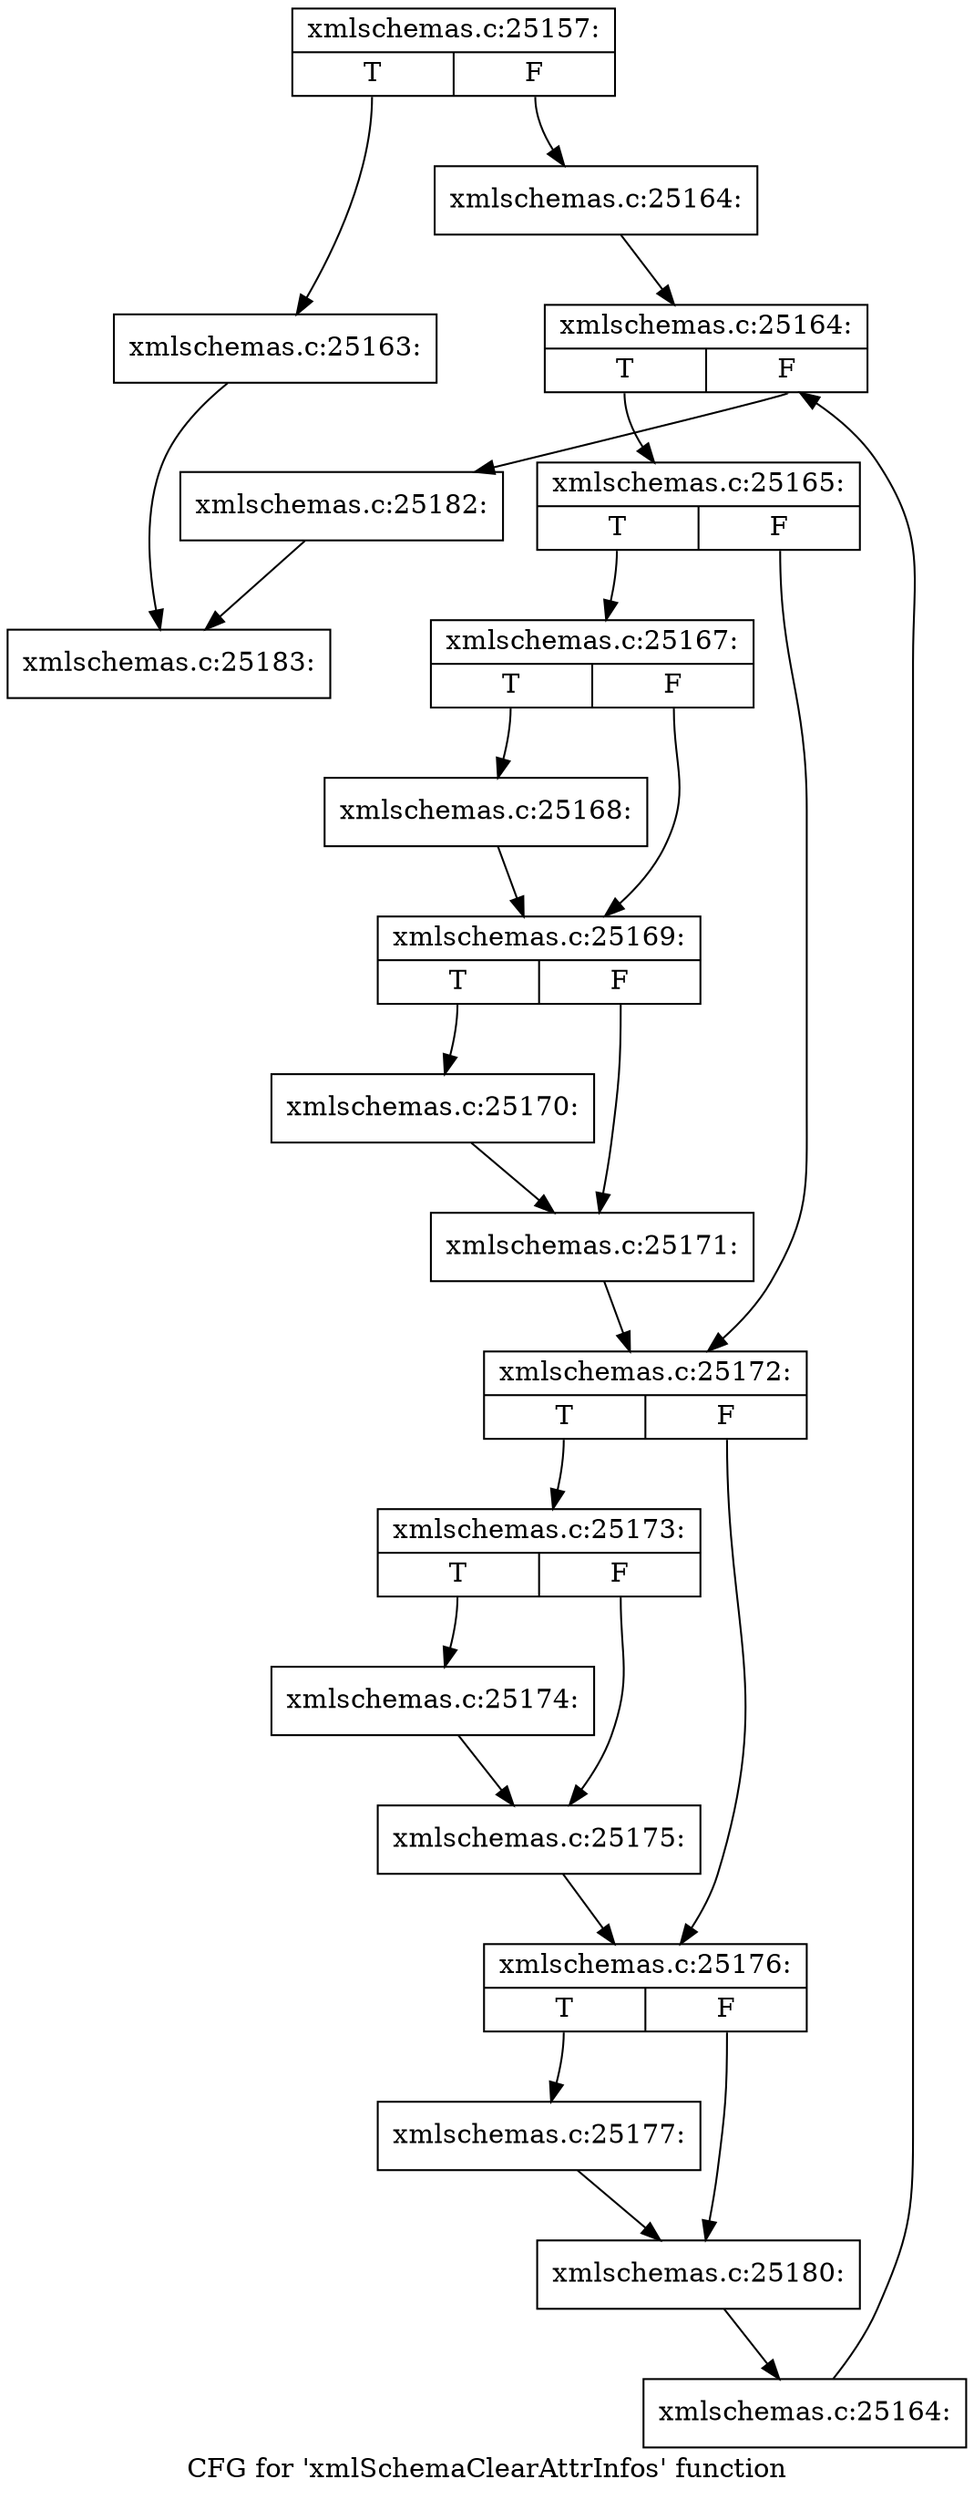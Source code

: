 digraph "CFG for 'xmlSchemaClearAttrInfos' function" {
	label="CFG for 'xmlSchemaClearAttrInfos' function";

	Node0x545f8a0 [shape=record,label="{xmlschemas.c:25157:|{<s0>T|<s1>F}}"];
	Node0x545f8a0:s0 -> Node0x545fde0;
	Node0x545f8a0:s1 -> Node0x545fe30;
	Node0x545fde0 [shape=record,label="{xmlschemas.c:25163:}"];
	Node0x545fde0 -> Node0x5462590;
	Node0x545fe30 [shape=record,label="{xmlschemas.c:25164:}"];
	Node0x545fe30 -> Node0x54633b0;
	Node0x54633b0 [shape=record,label="{xmlschemas.c:25164:|{<s0>T|<s1>F}}"];
	Node0x54633b0:s0 -> Node0x5463690;
	Node0x54633b0:s1 -> Node0x5463210;
	Node0x5463690 [shape=record,label="{xmlschemas.c:25165:|{<s0>T|<s1>F}}"];
	Node0x5463690:s0 -> Node0x5463f00;
	Node0x5463690:s1 -> Node0x5463f50;
	Node0x5463f00 [shape=record,label="{xmlschemas.c:25167:|{<s0>T|<s1>F}}"];
	Node0x5463f00:s0 -> Node0x5464460;
	Node0x5463f00:s1 -> Node0x54644b0;
	Node0x5464460 [shape=record,label="{xmlschemas.c:25168:}"];
	Node0x5464460 -> Node0x54644b0;
	Node0x54644b0 [shape=record,label="{xmlschemas.c:25169:|{<s0>T|<s1>F}}"];
	Node0x54644b0:s0 -> Node0x5464cf0;
	Node0x54644b0:s1 -> Node0x5464d40;
	Node0x5464cf0 [shape=record,label="{xmlschemas.c:25170:}"];
	Node0x5464cf0 -> Node0x5464d40;
	Node0x5464d40 [shape=record,label="{xmlschemas.c:25171:}"];
	Node0x5464d40 -> Node0x5463f50;
	Node0x5463f50 [shape=record,label="{xmlschemas.c:25172:|{<s0>T|<s1>F}}"];
	Node0x5463f50:s0 -> Node0x54655f0;
	Node0x5463f50:s1 -> Node0x5465640;
	Node0x54655f0 [shape=record,label="{xmlschemas.c:25173:|{<s0>T|<s1>F}}"];
	Node0x54655f0:s0 -> Node0x5465ad0;
	Node0x54655f0:s1 -> Node0x5465b20;
	Node0x5465ad0 [shape=record,label="{xmlschemas.c:25174:}"];
	Node0x5465ad0 -> Node0x5465b20;
	Node0x5465b20 [shape=record,label="{xmlschemas.c:25175:}"];
	Node0x5465b20 -> Node0x5465640;
	Node0x5465640 [shape=record,label="{xmlschemas.c:25176:|{<s0>T|<s1>F}}"];
	Node0x5465640:s0 -> Node0x5466450;
	Node0x5465640:s1 -> Node0x54664a0;
	Node0x5466450 [shape=record,label="{xmlschemas.c:25177:}"];
	Node0x5466450 -> Node0x54664a0;
	Node0x54664a0 [shape=record,label="{xmlschemas.c:25180:}"];
	Node0x54664a0 -> Node0x5463600;
	Node0x5463600 [shape=record,label="{xmlschemas.c:25164:}"];
	Node0x5463600 -> Node0x54633b0;
	Node0x5463210 [shape=record,label="{xmlschemas.c:25182:}"];
	Node0x5463210 -> Node0x5462590;
	Node0x5462590 [shape=record,label="{xmlschemas.c:25183:}"];
}

